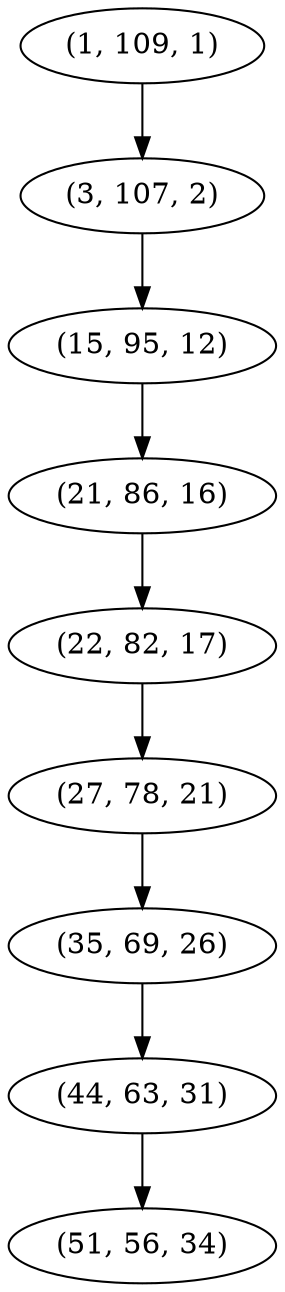 digraph tree {
    "(1, 109, 1)";
    "(3, 107, 2)";
    "(15, 95, 12)";
    "(21, 86, 16)";
    "(22, 82, 17)";
    "(27, 78, 21)";
    "(35, 69, 26)";
    "(44, 63, 31)";
    "(51, 56, 34)";
    "(1, 109, 1)" -> "(3, 107, 2)";
    "(3, 107, 2)" -> "(15, 95, 12)";
    "(15, 95, 12)" -> "(21, 86, 16)";
    "(21, 86, 16)" -> "(22, 82, 17)";
    "(22, 82, 17)" -> "(27, 78, 21)";
    "(27, 78, 21)" -> "(35, 69, 26)";
    "(35, 69, 26)" -> "(44, 63, 31)";
    "(44, 63, 31)" -> "(51, 56, 34)";
}
